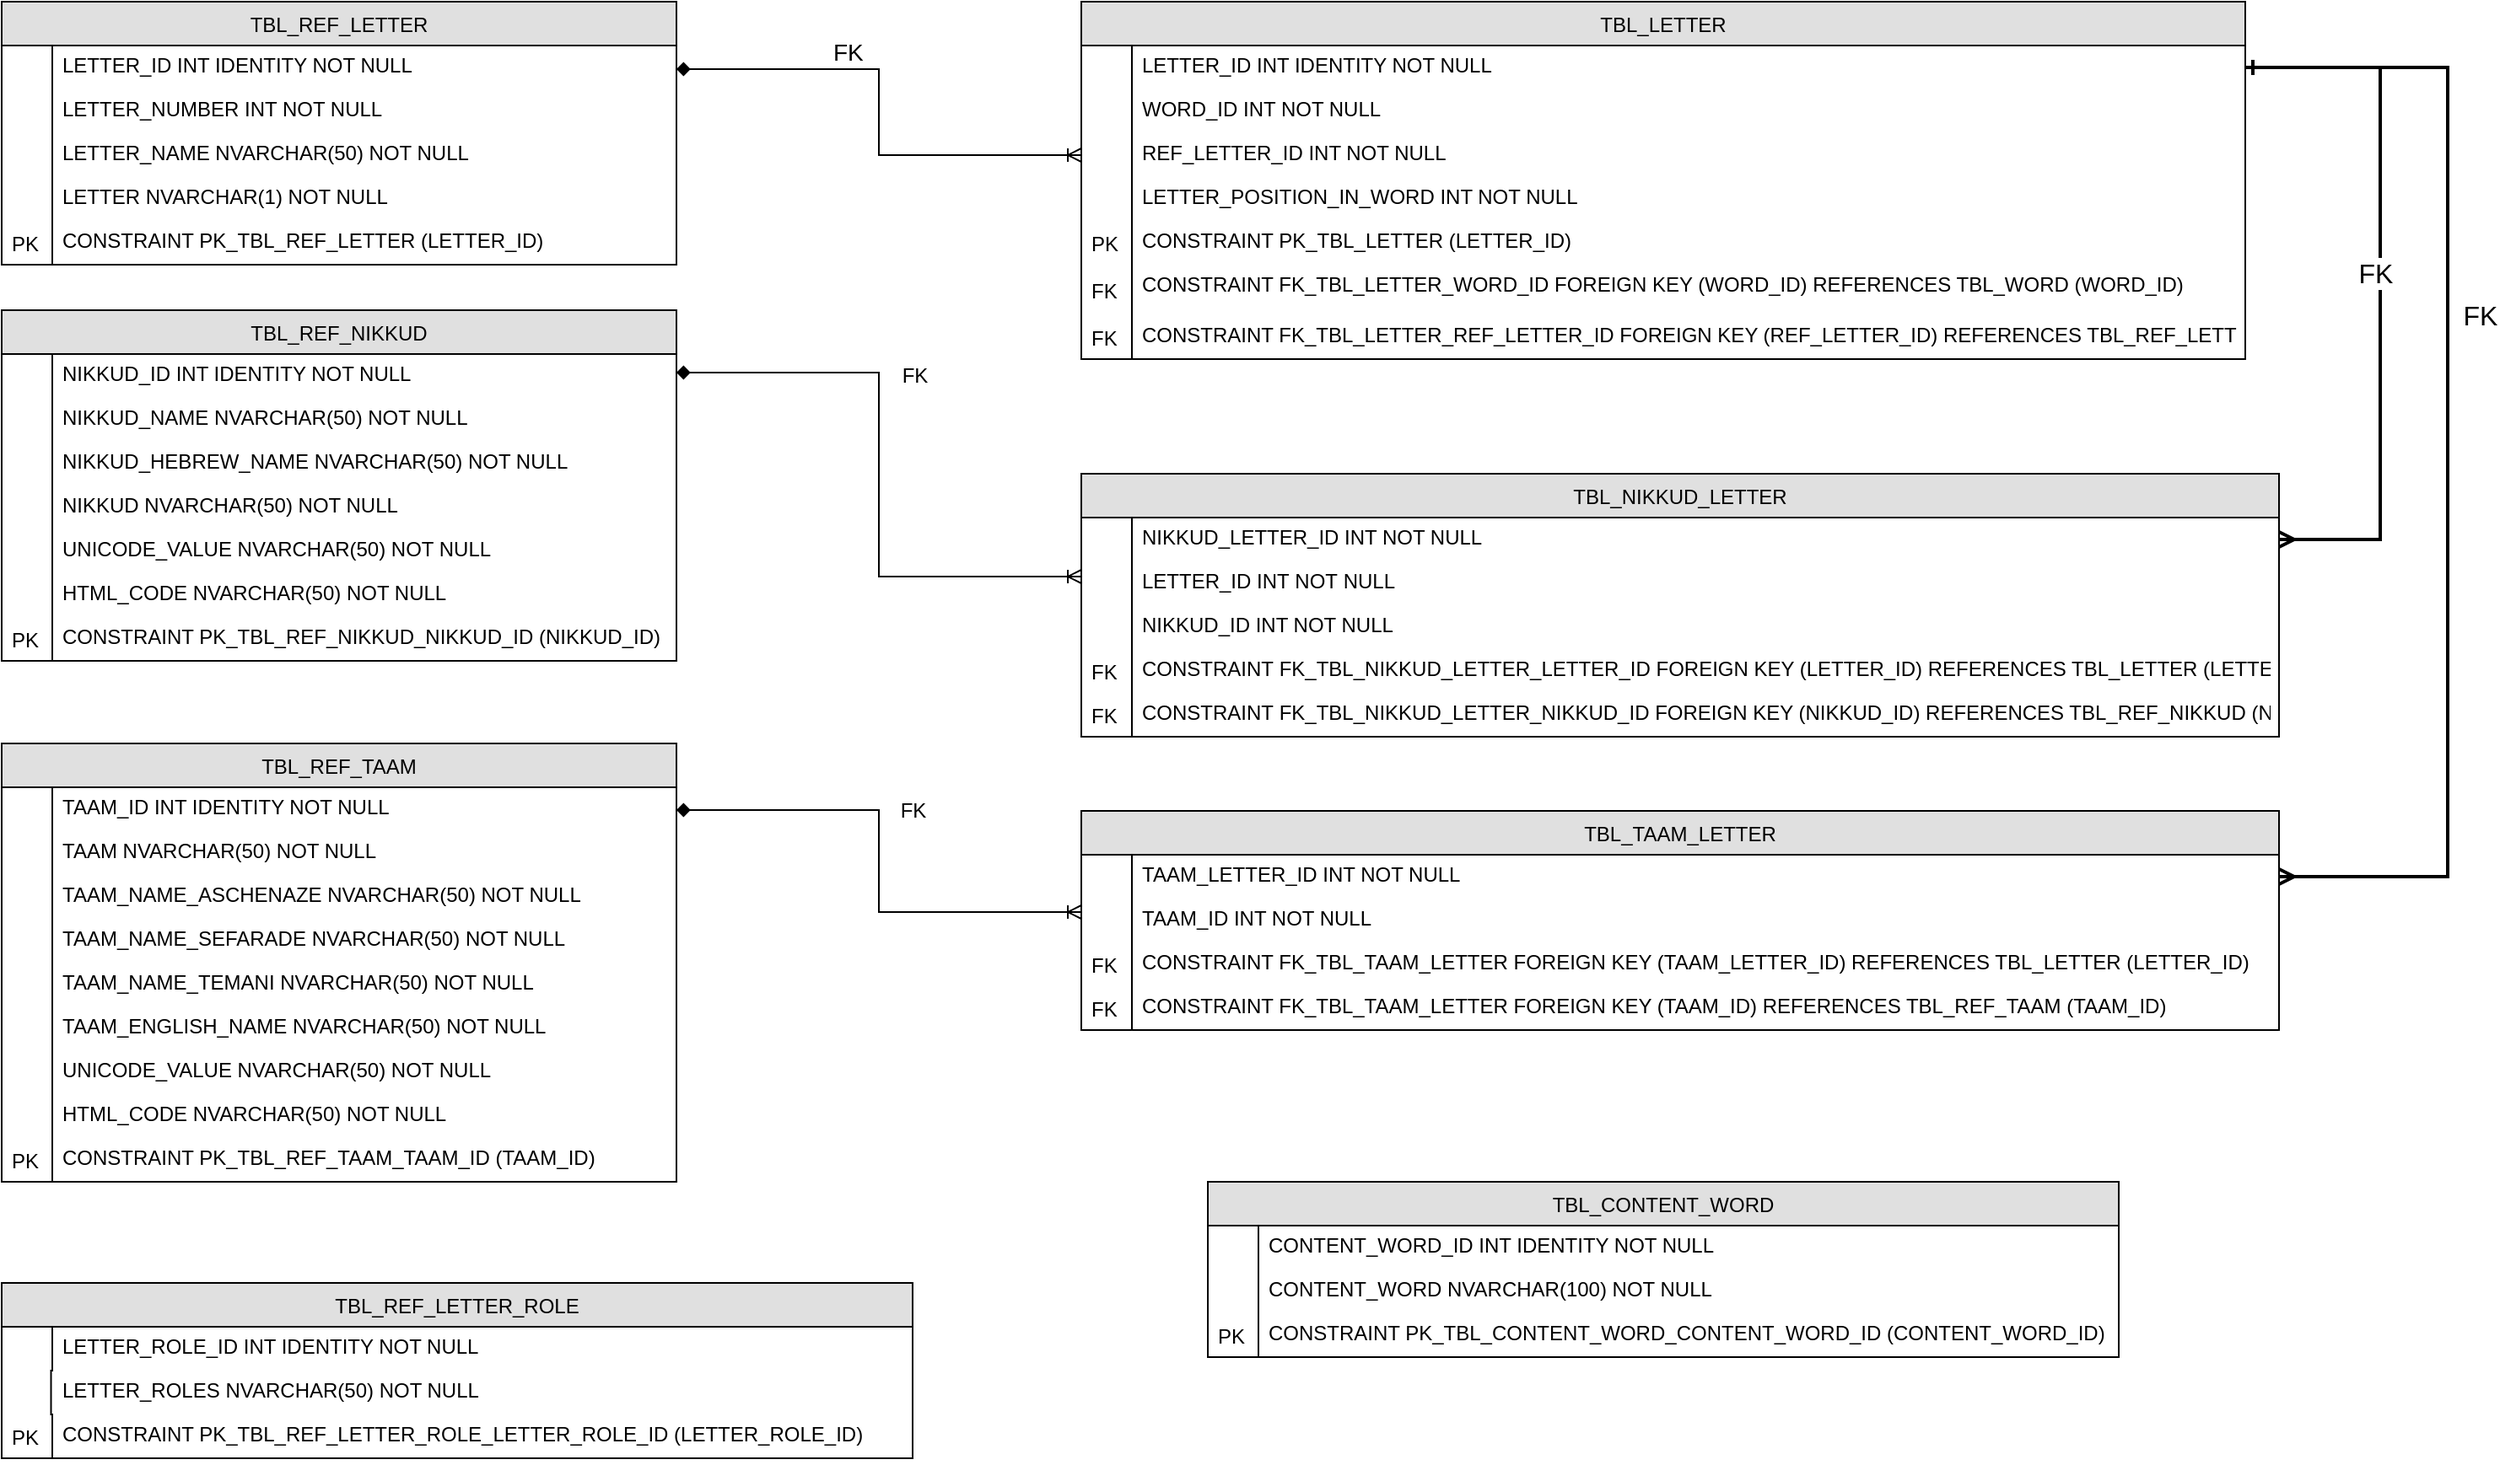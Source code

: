 <mxfile version="11.1.4" type="device"><diagram id="0fQR279YIONlSkgQ1Qsf" name="Page-1"><mxGraphModel dx="2333" dy="870" grid="1" gridSize="10" guides="1" tooltips="1" connect="1" arrows="1" fold="1" page="1" pageScale="1" pageWidth="850" pageHeight="1100" math="0" shadow="0"><root><mxCell id="0"/><mxCell id="1" parent="0"/><mxCell id="qwV2K2yi64I0TNvCEL9s-60" value="FK" style="text;html=1;resizable=0;points=[];autosize=1;align=left;verticalAlign=top;spacingTop=-4;fontSize=14;" parent="1" vertex="1"><mxGeometry x="371" y="59" width="30" height="20" as="geometry"/></mxCell><mxCell id="qwV2K2yi64I0TNvCEL9s-67" value="FK" style="text;html=1;resizable=0;points=[];autosize=1;align=left;verticalAlign=top;spacingTop=-4;fontSize=14;" parent="1" vertex="1"><mxGeometry x="780" y="200" width="30" height="20" as="geometry"/></mxCell><mxCell id="T5dnA-OT__qlVeze0-jV-1" value="TBL_REF_LETTER" style="swimlane;fontStyle=0;childLayout=stackLayout;horizontal=1;startSize=26;fillColor=#e0e0e0;horizontalStack=0;resizeParent=1;resizeLast=0;collapsible=1;marginBottom=0;swimlaneFillColor=#ffffff;align=center;" parent="1" vertex="1"><mxGeometry x="-120" y="40" width="400" height="156" as="geometry"/></mxCell><mxCell id="T5dnA-OT__qlVeze0-jV-2" value="LETTER_ID INT IDENTITY NOT NULL" style="shape=partialRectangle;top=0;left=0;right=0;bottom=0;align=left;verticalAlign=top;spacingTop=-2;fillColor=none;spacingLeft=34;spacingRight=4;overflow=hidden;rotatable=0;points=[[0,0.5],[1,0.5]];portConstraint=eastwest;dropTarget=0;" parent="T5dnA-OT__qlVeze0-jV-1" vertex="1"><mxGeometry y="26" width="400" height="26" as="geometry"/></mxCell><mxCell id="T5dnA-OT__qlVeze0-jV-3" value="" style="shape=partialRectangle;top=0;left=0;bottom=0;fillColor=none;align=left;verticalAlign=middle;spacingLeft=4;spacingRight=4;overflow=hidden;rotatable=0;points=[];portConstraint=eastwest;part=1;" parent="T5dnA-OT__qlVeze0-jV-2" vertex="1" connectable="0"><mxGeometry width="30" height="26" as="geometry"/></mxCell><mxCell id="T5dnA-OT__qlVeze0-jV-4" value="LETTER_NUMBER INT NOT NULL" style="shape=partialRectangle;top=0;left=0;right=0;bottom=0;align=left;verticalAlign=top;spacingTop=-2;fillColor=none;spacingLeft=34;spacingRight=4;overflow=hidden;rotatable=0;points=[[0,0.5],[1,0.5]];portConstraint=eastwest;dropTarget=0;" parent="T5dnA-OT__qlVeze0-jV-1" vertex="1"><mxGeometry y="52" width="400" height="26" as="geometry"/></mxCell><mxCell id="T5dnA-OT__qlVeze0-jV-5" value="" style="shape=partialRectangle;top=0;left=0;bottom=0;fillColor=none;align=left;verticalAlign=middle;spacingLeft=4;spacingRight=4;overflow=hidden;rotatable=0;points=[];portConstraint=eastwest;part=1;" parent="T5dnA-OT__qlVeze0-jV-4" vertex="1" connectable="0"><mxGeometry width="30" height="26" as="geometry"/></mxCell><mxCell id="T5dnA-OT__qlVeze0-jV-6" value="LETTER_NAME NVARCHAR(50) NOT NULL" style="shape=partialRectangle;top=0;left=0;right=0;bottom=0;align=left;verticalAlign=top;spacingTop=-2;fillColor=none;spacingLeft=34;spacingRight=4;overflow=hidden;rotatable=0;points=[[0,0.5],[1,0.5]];portConstraint=eastwest;dropTarget=0;" parent="T5dnA-OT__qlVeze0-jV-1" vertex="1"><mxGeometry y="78" width="400" height="26" as="geometry"/></mxCell><mxCell id="T5dnA-OT__qlVeze0-jV-7" value="" style="shape=partialRectangle;top=0;left=0;bottom=0;fillColor=none;align=left;verticalAlign=middle;spacingLeft=4;spacingRight=4;overflow=hidden;rotatable=0;points=[];portConstraint=eastwest;part=1;" parent="T5dnA-OT__qlVeze0-jV-6" vertex="1" connectable="0"><mxGeometry width="30" height="26" as="geometry"/></mxCell><mxCell id="T5dnA-OT__qlVeze0-jV-8" value="LETTER NVARCHAR(1) NOT NULL" style="shape=partialRectangle;top=0;left=0;right=0;bottom=0;align=left;verticalAlign=top;spacingTop=-2;fillColor=none;spacingLeft=34;spacingRight=4;overflow=hidden;rotatable=0;points=[[0,0.5],[1,0.5]];portConstraint=eastwest;dropTarget=0;" parent="T5dnA-OT__qlVeze0-jV-1" vertex="1"><mxGeometry y="104" width="400" height="26" as="geometry"/></mxCell><mxCell id="T5dnA-OT__qlVeze0-jV-9" value="" style="shape=partialRectangle;top=0;left=0;bottom=0;fillColor=none;align=left;verticalAlign=middle;spacingLeft=4;spacingRight=4;overflow=hidden;rotatable=0;points=[];portConstraint=eastwest;part=1;" parent="T5dnA-OT__qlVeze0-jV-8" vertex="1" connectable="0"><mxGeometry width="30" height="26" as="geometry"/></mxCell><mxCell id="T5dnA-OT__qlVeze0-jV-10" value="CONSTRAINT PK_TBL_REF_LETTER  (LETTER_ID)" style="shape=partialRectangle;top=0;left=0;right=0;bottom=0;align=left;verticalAlign=top;spacingTop=-2;fillColor=none;spacingLeft=34;spacingRight=4;overflow=hidden;rotatable=0;points=[[0,0.5],[1,0.5]];portConstraint=eastwest;dropTarget=0;" parent="T5dnA-OT__qlVeze0-jV-1" vertex="1"><mxGeometry y="130" width="400" height="26" as="geometry"/></mxCell><mxCell id="T5dnA-OT__qlVeze0-jV-11" value="PK" style="shape=partialRectangle;top=0;left=0;bottom=0;fillColor=none;align=left;verticalAlign=middle;spacingLeft=4;spacingRight=4;overflow=hidden;rotatable=0;points=[];portConstraint=eastwest;part=1;" parent="T5dnA-OT__qlVeze0-jV-10" vertex="1" connectable="0"><mxGeometry width="30" height="26" as="geometry"/></mxCell><mxCell id="T5dnA-OT__qlVeze0-jV-13" style="edgeStyle=orthogonalEdgeStyle;rounded=0;orthogonalLoop=1;jettySize=auto;html=1;entryX=0;entryY=0.5;entryDx=0;entryDy=0;startArrow=diamond;startFill=1;endArrow=ERoneToMany;endFill=0;fontSize=14;" parent="1" edge="1"><mxGeometry relative="1" as="geometry"><mxPoint x="280" y="80" as="sourcePoint"/><mxPoint x="520" y="131" as="targetPoint"/><Array as="points"><mxPoint x="280" y="80"/><mxPoint x="400" y="80"/><mxPoint x="400" y="131"/></Array></mxGeometry></mxCell><mxCell id="T5dnA-OT__qlVeze0-jV-14" value="TBL_REF_NIKKUD" style="swimlane;fontStyle=0;childLayout=stackLayout;horizontal=1;startSize=26;fillColor=#e0e0e0;horizontalStack=0;resizeParent=1;resizeLast=0;collapsible=1;marginBottom=0;swimlaneFillColor=#ffffff;align=center;" parent="1" vertex="1"><mxGeometry x="-120" y="223" width="400" height="208" as="geometry"/></mxCell><mxCell id="T5dnA-OT__qlVeze0-jV-15" value="NIKKUD_ID INT IDENTITY NOT NULL" style="shape=partialRectangle;top=0;left=0;right=0;bottom=0;align=left;verticalAlign=top;spacingTop=-2;fillColor=none;spacingLeft=34;spacingRight=4;overflow=hidden;rotatable=0;points=[[0,0.5],[1,0.5]];portConstraint=eastwest;dropTarget=0;" parent="T5dnA-OT__qlVeze0-jV-14" vertex="1"><mxGeometry y="26" width="400" height="26" as="geometry"/></mxCell><mxCell id="T5dnA-OT__qlVeze0-jV-16" value="" style="shape=partialRectangle;top=0;left=0;bottom=0;fillColor=none;align=left;verticalAlign=middle;spacingLeft=4;spacingRight=4;overflow=hidden;rotatable=0;points=[];portConstraint=eastwest;part=1;" parent="T5dnA-OT__qlVeze0-jV-15" vertex="1" connectable="0"><mxGeometry width="30" height="26" as="geometry"/></mxCell><mxCell id="T5dnA-OT__qlVeze0-jV-17" value="NIKKUD_NAME NVARCHAR(50) NOT NULL" style="shape=partialRectangle;top=0;left=0;right=0;bottom=0;align=left;verticalAlign=top;spacingTop=-2;fillColor=none;spacingLeft=34;spacingRight=4;overflow=hidden;rotatable=0;points=[[0,0.5],[1,0.5]];portConstraint=eastwest;dropTarget=0;" parent="T5dnA-OT__qlVeze0-jV-14" vertex="1"><mxGeometry y="52" width="400" height="26" as="geometry"/></mxCell><mxCell id="T5dnA-OT__qlVeze0-jV-18" value="" style="shape=partialRectangle;top=0;left=0;bottom=0;fillColor=none;align=left;verticalAlign=middle;spacingLeft=4;spacingRight=4;overflow=hidden;rotatable=0;points=[];portConstraint=eastwest;part=1;" parent="T5dnA-OT__qlVeze0-jV-17" vertex="1" connectable="0"><mxGeometry width="30" height="26" as="geometry"/></mxCell><mxCell id="T5dnA-OT__qlVeze0-jV-19" value="NIKKUD_HEBREW_NAME NVARCHAR(50) NOT NULL" style="shape=partialRectangle;top=0;left=0;right=0;bottom=0;align=left;verticalAlign=top;spacingTop=-2;fillColor=none;spacingLeft=34;spacingRight=4;overflow=hidden;rotatable=0;points=[[0,0.5],[1,0.5]];portConstraint=eastwest;dropTarget=0;" parent="T5dnA-OT__qlVeze0-jV-14" vertex="1"><mxGeometry y="78" width="400" height="26" as="geometry"/></mxCell><mxCell id="T5dnA-OT__qlVeze0-jV-20" value="" style="shape=partialRectangle;top=0;left=0;bottom=0;fillColor=none;align=left;verticalAlign=middle;spacingLeft=4;spacingRight=4;overflow=hidden;rotatable=0;points=[];portConstraint=eastwest;part=1;" parent="T5dnA-OT__qlVeze0-jV-19" vertex="1" connectable="0"><mxGeometry width="30" height="26" as="geometry"/></mxCell><mxCell id="T5dnA-OT__qlVeze0-jV-21" value="NIKKUD NVARCHAR(50) NOT NULL" style="shape=partialRectangle;top=0;left=0;right=0;bottom=0;align=left;verticalAlign=top;spacingTop=-2;fillColor=none;spacingLeft=34;spacingRight=4;overflow=hidden;rotatable=0;points=[[0,0.5],[1,0.5]];portConstraint=eastwest;dropTarget=0;" parent="T5dnA-OT__qlVeze0-jV-14" vertex="1"><mxGeometry y="104" width="400" height="26" as="geometry"/></mxCell><mxCell id="T5dnA-OT__qlVeze0-jV-22" value="" style="shape=partialRectangle;top=0;left=0;bottom=0;fillColor=none;align=left;verticalAlign=middle;spacingLeft=4;spacingRight=4;overflow=hidden;rotatable=0;points=[];portConstraint=eastwest;part=1;" parent="T5dnA-OT__qlVeze0-jV-21" vertex="1" connectable="0"><mxGeometry width="30" height="26" as="geometry"/></mxCell><mxCell id="T5dnA-OT__qlVeze0-jV-23" value="UNICODE_VALUE NVARCHAR(50) NOT NULL" style="shape=partialRectangle;top=0;left=0;right=0;bottom=0;align=left;verticalAlign=top;spacingTop=-2;fillColor=none;spacingLeft=34;spacingRight=4;overflow=hidden;rotatable=0;points=[[0,0.5],[1,0.5]];portConstraint=eastwest;dropTarget=0;" parent="T5dnA-OT__qlVeze0-jV-14" vertex="1"><mxGeometry y="130" width="400" height="26" as="geometry"/></mxCell><mxCell id="T5dnA-OT__qlVeze0-jV-24" value="" style="shape=partialRectangle;top=0;left=0;bottom=0;fillColor=none;align=left;verticalAlign=middle;spacingLeft=4;spacingRight=4;overflow=hidden;rotatable=0;points=[];portConstraint=eastwest;part=1;" parent="T5dnA-OT__qlVeze0-jV-23" vertex="1" connectable="0"><mxGeometry width="30" height="26" as="geometry"/></mxCell><mxCell id="T5dnA-OT__qlVeze0-jV-25" value="HTML_CODE NVARCHAR(50) NOT NULL" style="shape=partialRectangle;top=0;left=0;right=0;bottom=0;align=left;verticalAlign=top;spacingTop=-2;fillColor=none;spacingLeft=34;spacingRight=4;overflow=hidden;rotatable=0;points=[[0,0.5],[1,0.5]];portConstraint=eastwest;dropTarget=0;" parent="T5dnA-OT__qlVeze0-jV-14" vertex="1"><mxGeometry y="156" width="400" height="26" as="geometry"/></mxCell><mxCell id="T5dnA-OT__qlVeze0-jV-26" value="" style="shape=partialRectangle;top=0;left=0;bottom=0;fillColor=none;align=left;verticalAlign=middle;spacingLeft=4;spacingRight=4;overflow=hidden;rotatable=0;points=[];portConstraint=eastwest;part=1;" parent="T5dnA-OT__qlVeze0-jV-25" vertex="1" connectable="0"><mxGeometry width="30" height="26" as="geometry"/></mxCell><mxCell id="T5dnA-OT__qlVeze0-jV-27" value="CONSTRAINT PK_TBL_REF_NIKKUD_NIKKUD_ID  (NIKKUD_ID)" style="shape=partialRectangle;top=0;left=0;right=0;bottom=0;align=left;verticalAlign=top;spacingTop=-2;fillColor=none;spacingLeft=34;spacingRight=4;overflow=hidden;rotatable=0;points=[[0,0.5],[1,0.5]];portConstraint=eastwest;dropTarget=0;" parent="T5dnA-OT__qlVeze0-jV-14" vertex="1"><mxGeometry y="182" width="400" height="26" as="geometry"/></mxCell><mxCell id="T5dnA-OT__qlVeze0-jV-28" value="PK" style="shape=partialRectangle;top=0;left=0;bottom=0;fillColor=none;align=left;verticalAlign=middle;spacingLeft=4;spacingRight=4;overflow=hidden;rotatable=0;points=[];portConstraint=eastwest;part=1;" parent="T5dnA-OT__qlVeze0-jV-27" vertex="1" connectable="0"><mxGeometry width="30" height="26" as="geometry"/></mxCell><mxCell id="T5dnA-OT__qlVeze0-jV-30" value="TBL_REF_TAAM" style="swimlane;fontStyle=0;childLayout=stackLayout;horizontal=1;startSize=26;fillColor=#e0e0e0;horizontalStack=0;resizeParent=1;resizeLast=0;collapsible=1;marginBottom=0;swimlaneFillColor=#ffffff;align=center;" parent="1" vertex="1"><mxGeometry x="-120" y="480" width="400" height="260" as="geometry"/></mxCell><mxCell id="T5dnA-OT__qlVeze0-jV-31" value="TAAM_ID INT IDENTITY NOT NULL" style="shape=partialRectangle;top=0;left=0;right=0;bottom=0;align=left;verticalAlign=top;spacingTop=-2;fillColor=none;spacingLeft=34;spacingRight=4;overflow=hidden;rotatable=0;points=[[0,0.5],[1,0.5]];portConstraint=eastwest;dropTarget=0;" parent="T5dnA-OT__qlVeze0-jV-30" vertex="1"><mxGeometry y="26" width="400" height="26" as="geometry"/></mxCell><mxCell id="T5dnA-OT__qlVeze0-jV-32" value="" style="shape=partialRectangle;top=0;left=0;bottom=0;fillColor=none;align=left;verticalAlign=middle;spacingLeft=4;spacingRight=4;overflow=hidden;rotatable=0;points=[];portConstraint=eastwest;part=1;" parent="T5dnA-OT__qlVeze0-jV-31" vertex="1" connectable="0"><mxGeometry width="30" height="26" as="geometry"/></mxCell><mxCell id="T5dnA-OT__qlVeze0-jV-33" value="TAAM NVARCHAR(50) NOT NULL" style="shape=partialRectangle;top=0;left=0;right=0;bottom=0;align=left;verticalAlign=top;spacingTop=-2;fillColor=none;spacingLeft=34;spacingRight=4;overflow=hidden;rotatable=0;points=[[0,0.5],[1,0.5]];portConstraint=eastwest;dropTarget=0;" parent="T5dnA-OT__qlVeze0-jV-30" vertex="1"><mxGeometry y="52" width="400" height="26" as="geometry"/></mxCell><mxCell id="T5dnA-OT__qlVeze0-jV-34" value="" style="shape=partialRectangle;top=0;left=0;bottom=0;fillColor=none;align=left;verticalAlign=middle;spacingLeft=4;spacingRight=4;overflow=hidden;rotatable=0;points=[];portConstraint=eastwest;part=1;" parent="T5dnA-OT__qlVeze0-jV-33" vertex="1" connectable="0"><mxGeometry width="30" height="26" as="geometry"/></mxCell><mxCell id="T5dnA-OT__qlVeze0-jV-35" value="TAAM_NAME_ASCHENAZE NVARCHAR(50) NOT NULL" style="shape=partialRectangle;top=0;left=0;right=0;bottom=0;align=left;verticalAlign=top;spacingTop=-2;fillColor=none;spacingLeft=34;spacingRight=4;overflow=hidden;rotatable=0;points=[[0,0.5],[1,0.5]];portConstraint=eastwest;dropTarget=0;" parent="T5dnA-OT__qlVeze0-jV-30" vertex="1"><mxGeometry y="78" width="400" height="26" as="geometry"/></mxCell><mxCell id="T5dnA-OT__qlVeze0-jV-36" value="" style="shape=partialRectangle;top=0;left=0;bottom=0;fillColor=none;align=left;verticalAlign=middle;spacingLeft=4;spacingRight=4;overflow=hidden;rotatable=0;points=[];portConstraint=eastwest;part=1;" parent="T5dnA-OT__qlVeze0-jV-35" vertex="1" connectable="0"><mxGeometry width="30" height="26" as="geometry"/></mxCell><mxCell id="T5dnA-OT__qlVeze0-jV-37" value="TAAM_NAME_SEFARADE NVARCHAR(50) NOT NULL" style="shape=partialRectangle;top=0;left=0;right=0;bottom=0;align=left;verticalAlign=top;spacingTop=-2;fillColor=none;spacingLeft=34;spacingRight=4;overflow=hidden;rotatable=0;points=[[0,0.5],[1,0.5]];portConstraint=eastwest;dropTarget=0;" parent="T5dnA-OT__qlVeze0-jV-30" vertex="1"><mxGeometry y="104" width="400" height="26" as="geometry"/></mxCell><mxCell id="T5dnA-OT__qlVeze0-jV-38" value="" style="shape=partialRectangle;top=0;left=0;bottom=0;fillColor=none;align=left;verticalAlign=middle;spacingLeft=4;spacingRight=4;overflow=hidden;rotatable=0;points=[];portConstraint=eastwest;part=1;" parent="T5dnA-OT__qlVeze0-jV-37" vertex="1" connectable="0"><mxGeometry width="30" height="26" as="geometry"/></mxCell><mxCell id="T5dnA-OT__qlVeze0-jV-39" value="TAAM_NAME_TEMANI NVARCHAR(50) NOT NULL" style="shape=partialRectangle;top=0;left=0;right=0;bottom=0;align=left;verticalAlign=top;spacingTop=-2;fillColor=none;spacingLeft=34;spacingRight=4;overflow=hidden;rotatable=0;points=[[0,0.5],[1,0.5]];portConstraint=eastwest;dropTarget=0;" parent="T5dnA-OT__qlVeze0-jV-30" vertex="1"><mxGeometry y="130" width="400" height="26" as="geometry"/></mxCell><mxCell id="T5dnA-OT__qlVeze0-jV-40" value="" style="shape=partialRectangle;top=0;left=0;bottom=0;fillColor=none;align=left;verticalAlign=middle;spacingLeft=4;spacingRight=4;overflow=hidden;rotatable=0;points=[];portConstraint=eastwest;part=1;" parent="T5dnA-OT__qlVeze0-jV-39" vertex="1" connectable="0"><mxGeometry width="30" height="26" as="geometry"/></mxCell><mxCell id="T5dnA-OT__qlVeze0-jV-41" value="TAAM_ENGLISH_NAME NVARCHAR(50) NOT NULL" style="shape=partialRectangle;top=0;left=0;right=0;bottom=0;align=left;verticalAlign=top;spacingTop=-2;fillColor=none;spacingLeft=34;spacingRight=4;overflow=hidden;rotatable=0;points=[[0,0.5],[1,0.5]];portConstraint=eastwest;dropTarget=0;" parent="T5dnA-OT__qlVeze0-jV-30" vertex="1"><mxGeometry y="156" width="400" height="26" as="geometry"/></mxCell><mxCell id="T5dnA-OT__qlVeze0-jV-42" value="" style="shape=partialRectangle;top=0;left=0;bottom=0;fillColor=none;align=left;verticalAlign=middle;spacingLeft=4;spacingRight=4;overflow=hidden;rotatable=0;points=[];portConstraint=eastwest;part=1;" parent="T5dnA-OT__qlVeze0-jV-41" vertex="1" connectable="0"><mxGeometry width="30" height="26" as="geometry"/></mxCell><mxCell id="T5dnA-OT__qlVeze0-jV-43" value="UNICODE_VALUE NVARCHAR(50) NOT NULL" style="shape=partialRectangle;top=0;left=0;right=0;bottom=0;align=left;verticalAlign=top;spacingTop=-2;fillColor=none;spacingLeft=34;spacingRight=4;overflow=hidden;rotatable=0;points=[[0,0.5],[1,0.5]];portConstraint=eastwest;dropTarget=0;" parent="T5dnA-OT__qlVeze0-jV-30" vertex="1"><mxGeometry y="182" width="400" height="26" as="geometry"/></mxCell><mxCell id="T5dnA-OT__qlVeze0-jV-44" value="" style="shape=partialRectangle;top=0;left=0;bottom=0;fillColor=none;align=left;verticalAlign=middle;spacingLeft=4;spacingRight=4;overflow=hidden;rotatable=0;points=[];portConstraint=eastwest;part=1;" parent="T5dnA-OT__qlVeze0-jV-43" vertex="1" connectable="0"><mxGeometry width="30" height="26" as="geometry"/></mxCell><mxCell id="T5dnA-OT__qlVeze0-jV-45" value="HTML_CODE NVARCHAR(50) NOT NULL" style="shape=partialRectangle;top=0;left=0;right=0;bottom=0;align=left;verticalAlign=top;spacingTop=-2;fillColor=none;spacingLeft=34;spacingRight=4;overflow=hidden;rotatable=0;points=[[0,0.5],[1,0.5]];portConstraint=eastwest;dropTarget=0;" parent="T5dnA-OT__qlVeze0-jV-30" vertex="1"><mxGeometry y="208" width="400" height="26" as="geometry"/></mxCell><mxCell id="T5dnA-OT__qlVeze0-jV-46" value="" style="shape=partialRectangle;top=0;left=0;bottom=0;fillColor=none;align=left;verticalAlign=middle;spacingLeft=4;spacingRight=4;overflow=hidden;rotatable=0;points=[];portConstraint=eastwest;part=1;" parent="T5dnA-OT__qlVeze0-jV-45" vertex="1" connectable="0"><mxGeometry width="30" height="26" as="geometry"/></mxCell><mxCell id="T5dnA-OT__qlVeze0-jV-47" value="CONSTRAINT PK_TBL_REF_TAAM_TAAM_ID  (TAAM_ID)" style="shape=partialRectangle;top=0;left=0;right=0;bottom=0;align=left;verticalAlign=top;spacingTop=-2;fillColor=none;spacingLeft=34;spacingRight=4;overflow=hidden;rotatable=0;points=[[0,0.5],[1,0.5]];portConstraint=eastwest;dropTarget=0;" parent="T5dnA-OT__qlVeze0-jV-30" vertex="1"><mxGeometry y="234" width="400" height="26" as="geometry"/></mxCell><mxCell id="T5dnA-OT__qlVeze0-jV-48" value="PK" style="shape=partialRectangle;top=0;left=0;bottom=0;fillColor=none;align=left;verticalAlign=middle;spacingLeft=4;spacingRight=4;overflow=hidden;rotatable=0;points=[];portConstraint=eastwest;part=1;" parent="T5dnA-OT__qlVeze0-jV-47" vertex="1" connectable="0"><mxGeometry width="30" height="26" as="geometry"/></mxCell><mxCell id="T5dnA-OT__qlVeze0-jV-49" value="TBL_REF_LETTER_ROLE" style="swimlane;fontStyle=0;childLayout=stackLayout;horizontal=1;startSize=26;fillColor=#e0e0e0;horizontalStack=0;resizeParent=1;resizeLast=0;collapsible=1;marginBottom=0;swimlaneFillColor=#ffffff;align=center;" parent="1" vertex="1"><mxGeometry x="-120" y="800" width="540" height="104" as="geometry"/></mxCell><mxCell id="T5dnA-OT__qlVeze0-jV-50" value="LETTER_ROLE_ID INT IDENTITY NOT NULL" style="shape=partialRectangle;top=0;left=0;right=0;bottom=0;align=left;verticalAlign=top;spacingTop=-2;fillColor=none;spacingLeft=34;spacingRight=4;overflow=hidden;rotatable=0;points=[[0,0.5],[1,0.5]];portConstraint=eastwest;dropTarget=0;" parent="T5dnA-OT__qlVeze0-jV-49" vertex="1"><mxGeometry y="26" width="540" height="26" as="geometry"/></mxCell><mxCell id="T5dnA-OT__qlVeze0-jV-51" value="" style="shape=partialRectangle;top=0;left=0;bottom=0;fillColor=none;align=left;verticalAlign=middle;spacingLeft=4;spacingRight=4;overflow=hidden;rotatable=0;points=[];portConstraint=eastwest;part=1;" parent="T5dnA-OT__qlVeze0-jV-50" vertex="1" connectable="0"><mxGeometry width="30" height="26" as="geometry"/></mxCell><mxCell id="T5dnA-OT__qlVeze0-jV-52" value="LETTER_ROLES NVARCHAR(50) NOT NULL" style="shape=partialRectangle;top=0;left=0;right=0;bottom=0;align=left;verticalAlign=top;spacingTop=-2;fillColor=none;spacingLeft=34;spacingRight=4;overflow=hidden;rotatable=0;points=[[0,0.5],[1,0.5]];portConstraint=eastwest;dropTarget=0;" parent="T5dnA-OT__qlVeze0-jV-49" vertex="1"><mxGeometry y="52" width="540" height="26" as="geometry"/></mxCell><mxCell id="T5dnA-OT__qlVeze0-jV-53" value="" style="shape=partialRectangle;top=0;left=0;bottom=0;fillColor=none;align=left;verticalAlign=middle;spacingLeft=4;spacingRight=4;overflow=hidden;rotatable=0;points=[];portConstraint=eastwest;part=1;" parent="T5dnA-OT__qlVeze0-jV-52" vertex="1" connectable="0"><mxGeometry width="29.25" height="26" as="geometry"/></mxCell><mxCell id="T5dnA-OT__qlVeze0-jV-54" value="CONSTRAINT PK_TBL_REF_LETTER_ROLE_LETTER_ROLE_ID  (LETTER_ROLE_ID)" style="shape=partialRectangle;top=0;left=0;right=0;bottom=0;align=left;verticalAlign=top;spacingTop=-2;fillColor=none;spacingLeft=34;spacingRight=4;overflow=hidden;rotatable=0;points=[[0,0.5],[1,0.5]];portConstraint=eastwest;dropTarget=0;" parent="T5dnA-OT__qlVeze0-jV-49" vertex="1"><mxGeometry y="78" width="540" height="26" as="geometry"/></mxCell><mxCell id="T5dnA-OT__qlVeze0-jV-55" value="PK" style="shape=partialRectangle;top=0;left=0;bottom=0;fillColor=none;align=left;verticalAlign=middle;spacingLeft=4;spacingRight=4;overflow=hidden;rotatable=0;points=[];portConstraint=eastwest;part=1;" parent="T5dnA-OT__qlVeze0-jV-54" vertex="1" connectable="0"><mxGeometry width="30" height="26" as="geometry"/></mxCell><mxCell id="T5dnA-OT__qlVeze0-jV-56" value="TBL_CONTENT_WORD" style="swimlane;fontStyle=0;childLayout=stackLayout;horizontal=1;startSize=26;fillColor=#e0e0e0;horizontalStack=0;resizeParent=1;resizeLast=0;collapsible=1;marginBottom=0;swimlaneFillColor=#ffffff;align=center;" parent="1" vertex="1"><mxGeometry x="595" y="740" width="540" height="104" as="geometry"/></mxCell><mxCell id="T5dnA-OT__qlVeze0-jV-57" value="CONTENT_WORD_ID INT IDENTITY NOT NULL" style="shape=partialRectangle;top=0;left=0;right=0;bottom=0;align=left;verticalAlign=top;spacingTop=-2;fillColor=none;spacingLeft=34;spacingRight=4;overflow=hidden;rotatable=0;points=[[0,0.5],[1,0.5]];portConstraint=eastwest;dropTarget=0;" parent="T5dnA-OT__qlVeze0-jV-56" vertex="1"><mxGeometry y="26" width="540" height="26" as="geometry"/></mxCell><mxCell id="T5dnA-OT__qlVeze0-jV-58" value="" style="shape=partialRectangle;top=0;left=0;bottom=0;fillColor=none;align=left;verticalAlign=middle;spacingLeft=4;spacingRight=4;overflow=hidden;rotatable=0;points=[];portConstraint=eastwest;part=1;" parent="T5dnA-OT__qlVeze0-jV-57" vertex="1" connectable="0"><mxGeometry width="30" height="26" as="geometry"/></mxCell><mxCell id="T5dnA-OT__qlVeze0-jV-59" value="CONTENT_WORD NVARCHAR(100) NOT NULL" style="shape=partialRectangle;top=0;left=0;right=0;bottom=0;align=left;verticalAlign=top;spacingTop=-2;fillColor=none;spacingLeft=34;spacingRight=4;overflow=hidden;rotatable=0;points=[[0,0.5],[1,0.5]];portConstraint=eastwest;dropTarget=0;" parent="T5dnA-OT__qlVeze0-jV-56" vertex="1"><mxGeometry y="52" width="540" height="26" as="geometry"/></mxCell><mxCell id="T5dnA-OT__qlVeze0-jV-60" value="" style="shape=partialRectangle;top=0;left=0;bottom=0;fillColor=none;align=left;verticalAlign=middle;spacingLeft=4;spacingRight=4;overflow=hidden;rotatable=0;points=[];portConstraint=eastwest;part=1;" parent="T5dnA-OT__qlVeze0-jV-59" vertex="1" connectable="0"><mxGeometry width="30" height="26" as="geometry"/></mxCell><mxCell id="T5dnA-OT__qlVeze0-jV-61" value="CONSTRAINT PK_TBL_CONTENT_WORD_CONTENT_WORD_ID  (CONTENT_WORD_ID)" style="shape=partialRectangle;top=0;left=0;right=0;bottom=0;align=left;verticalAlign=top;spacingTop=-2;fillColor=none;spacingLeft=34;spacingRight=4;overflow=hidden;rotatable=0;points=[[0,0.5],[1,0.5]];portConstraint=eastwest;dropTarget=0;" parent="T5dnA-OT__qlVeze0-jV-56" vertex="1"><mxGeometry y="78" width="540" height="26" as="geometry"/></mxCell><mxCell id="T5dnA-OT__qlVeze0-jV-62" value="PK" style="shape=partialRectangle;top=0;left=0;bottom=0;fillColor=none;align=left;verticalAlign=middle;spacingLeft=4;spacingRight=4;overflow=hidden;rotatable=0;points=[];portConstraint=eastwest;part=1;" parent="T5dnA-OT__qlVeze0-jV-61" vertex="1" connectable="0"><mxGeometry width="30" height="26" as="geometry"/></mxCell><mxCell id="T5dnA-OT__qlVeze0-jV-63" value="TBL_LETTER" style="swimlane;fontStyle=0;childLayout=stackLayout;horizontal=1;startSize=26;fillColor=#e0e0e0;horizontalStack=0;resizeParent=1;resizeLast=0;collapsible=1;marginBottom=0;swimlaneFillColor=#ffffff;align=center;" parent="1" vertex="1"><mxGeometry x="520" y="40" width="690" height="212" as="geometry"/></mxCell><mxCell id="T5dnA-OT__qlVeze0-jV-64" value="LETTER_ID INT IDENTITY NOT NULL" style="shape=partialRectangle;top=0;left=0;right=0;bottom=0;align=left;verticalAlign=top;spacingTop=-2;fillColor=none;spacingLeft=34;spacingRight=4;overflow=hidden;rotatable=0;points=[[0,0.5],[1,0.5]];portConstraint=eastwest;dropTarget=0;" parent="T5dnA-OT__qlVeze0-jV-63" vertex="1"><mxGeometry y="26" width="690" height="26" as="geometry"/></mxCell><mxCell id="T5dnA-OT__qlVeze0-jV-65" value="" style="shape=partialRectangle;top=0;left=0;bottom=0;fillColor=none;align=left;verticalAlign=middle;spacingLeft=4;spacingRight=4;overflow=hidden;rotatable=0;points=[];portConstraint=eastwest;part=1;" parent="T5dnA-OT__qlVeze0-jV-64" vertex="1" connectable="0"><mxGeometry width="30" height="26" as="geometry"/></mxCell><mxCell id="T5dnA-OT__qlVeze0-jV-66" value="WORD_ID INT NOT NULL" style="shape=partialRectangle;top=0;left=0;right=0;bottom=0;align=left;verticalAlign=top;spacingTop=-2;fillColor=none;spacingLeft=34;spacingRight=4;overflow=hidden;rotatable=0;points=[[0,0.5],[1,0.5]];portConstraint=eastwest;dropTarget=0;" parent="T5dnA-OT__qlVeze0-jV-63" vertex="1"><mxGeometry y="52" width="690" height="26" as="geometry"/></mxCell><mxCell id="T5dnA-OT__qlVeze0-jV-67" value="" style="shape=partialRectangle;top=0;left=0;bottom=0;fillColor=none;align=left;verticalAlign=middle;spacingLeft=4;spacingRight=4;overflow=hidden;rotatable=0;points=[];portConstraint=eastwest;part=1;" parent="T5dnA-OT__qlVeze0-jV-66" vertex="1" connectable="0"><mxGeometry width="30" height="26" as="geometry"/></mxCell><mxCell id="T5dnA-OT__qlVeze0-jV-68" value="REF_LETTER_ID INT NOT NULL" style="shape=partialRectangle;top=0;left=0;right=0;bottom=0;align=left;verticalAlign=top;spacingTop=-2;fillColor=none;spacingLeft=34;spacingRight=4;overflow=hidden;rotatable=0;points=[[0,0.5],[1,0.5]];portConstraint=eastwest;dropTarget=0;labelBackgroundColor=#ffffff;" parent="T5dnA-OT__qlVeze0-jV-63" vertex="1"><mxGeometry y="78" width="690" height="26" as="geometry"/></mxCell><mxCell id="T5dnA-OT__qlVeze0-jV-69" value="" style="shape=partialRectangle;top=0;left=0;bottom=0;fillColor=none;align=left;verticalAlign=middle;spacingLeft=4;spacingRight=4;overflow=hidden;rotatable=0;points=[];portConstraint=eastwest;part=1;" parent="T5dnA-OT__qlVeze0-jV-68" vertex="1" connectable="0"><mxGeometry width="30" height="26" as="geometry"/></mxCell><mxCell id="T5dnA-OT__qlVeze0-jV-70" value="LETTER_POSITION_IN_WORD INT NOT NULL" style="shape=partialRectangle;top=0;left=0;right=0;bottom=0;align=left;verticalAlign=top;spacingTop=-2;fillColor=none;spacingLeft=34;spacingRight=4;overflow=hidden;rotatable=0;points=[[0,0.5],[1,0.5]];portConstraint=eastwest;dropTarget=0;" parent="T5dnA-OT__qlVeze0-jV-63" vertex="1"><mxGeometry y="104" width="690" height="26" as="geometry"/></mxCell><mxCell id="T5dnA-OT__qlVeze0-jV-71" value="" style="shape=partialRectangle;top=0;left=0;bottom=0;fillColor=none;align=left;verticalAlign=middle;spacingLeft=4;spacingRight=4;overflow=hidden;rotatable=0;points=[];portConstraint=eastwest;part=1;" parent="T5dnA-OT__qlVeze0-jV-70" vertex="1" connectable="0"><mxGeometry width="30" height="26" as="geometry"/></mxCell><mxCell id="T5dnA-OT__qlVeze0-jV-72" value="CONSTRAINT PK_TBL_LETTER  (LETTER_ID)" style="shape=partialRectangle;top=0;left=0;right=0;bottom=0;align=left;verticalAlign=top;spacingTop=-2;fillColor=none;spacingLeft=34;spacingRight=4;overflow=hidden;rotatable=0;points=[[0,0.5],[1,0.5]];portConstraint=eastwest;dropTarget=0;" parent="T5dnA-OT__qlVeze0-jV-63" vertex="1"><mxGeometry y="130" width="690" height="26" as="geometry"/></mxCell><mxCell id="T5dnA-OT__qlVeze0-jV-73" value="PK" style="shape=partialRectangle;top=0;left=0;bottom=0;fillColor=none;align=left;verticalAlign=middle;spacingLeft=4;spacingRight=4;overflow=hidden;rotatable=0;points=[];portConstraint=eastwest;part=1;" parent="T5dnA-OT__qlVeze0-jV-72" vertex="1" connectable="0"><mxGeometry width="30" height="26" as="geometry"/></mxCell><mxCell id="T5dnA-OT__qlVeze0-jV-74" value="CONSTRAINT FK_TBL_LETTER_WORD_ID FOREIGN KEY (WORD_ID) REFERENCES TBL_WORD (WORD_ID)" style="shape=partialRectangle;top=0;left=0;right=0;bottom=0;align=left;verticalAlign=top;spacingTop=-2;fillColor=none;spacingLeft=34;spacingRight=4;overflow=hidden;rotatable=0;points=[[0,0.5],[1,0.5]];portConstraint=eastwest;dropTarget=0;" parent="T5dnA-OT__qlVeze0-jV-63" vertex="1"><mxGeometry y="156" width="690" height="30" as="geometry"/></mxCell><mxCell id="T5dnA-OT__qlVeze0-jV-75" value="FK" style="shape=partialRectangle;top=0;left=0;bottom=0;fillColor=none;align=left;verticalAlign=middle;spacingLeft=4;spacingRight=4;overflow=hidden;rotatable=0;points=[];portConstraint=eastwest;part=1;" parent="T5dnA-OT__qlVeze0-jV-74" vertex="1" connectable="0"><mxGeometry width="30" height="30" as="geometry"/></mxCell><mxCell id="T5dnA-OT__qlVeze0-jV-76" value="CONSTRAINT FK_TBL_LETTER_REF_LETTER_ID FOREIGN KEY (REF_LETTER_ID) REFERENCES TBL_REF_LETTER (LETTER_ID)" style="shape=partialRectangle;top=0;left=0;right=0;bottom=0;align=left;verticalAlign=top;spacingTop=-2;fillColor=none;spacingLeft=34;spacingRight=4;overflow=hidden;rotatable=0;points=[[0,0.5],[1,0.5]];portConstraint=eastwest;dropTarget=0;" parent="T5dnA-OT__qlVeze0-jV-63" vertex="1"><mxGeometry y="186" width="690" height="26" as="geometry"/></mxCell><mxCell id="T5dnA-OT__qlVeze0-jV-77" value="FK" style="shape=partialRectangle;top=0;left=0;bottom=0;fillColor=none;align=left;verticalAlign=middle;spacingLeft=4;spacingRight=4;overflow=hidden;rotatable=0;points=[];portConstraint=eastwest;part=1;" parent="T5dnA-OT__qlVeze0-jV-76" vertex="1" connectable="0"><mxGeometry width="30" height="26" as="geometry"/></mxCell><mxCell id="T5dnA-OT__qlVeze0-jV-94" value="TBL_NIKKUD_LETTER" style="swimlane;fontStyle=0;childLayout=stackLayout;horizontal=1;startSize=26;fillColor=#e0e0e0;horizontalStack=0;resizeParent=1;resizeLast=0;collapsible=1;marginBottom=0;swimlaneFillColor=#ffffff;align=center;" parent="1" vertex="1"><mxGeometry x="520" y="320" width="710" height="156" as="geometry"/></mxCell><mxCell id="T5dnA-OT__qlVeze0-jV-95" value="NIKKUD_LETTER_ID INT NOT NULL" style="shape=partialRectangle;top=0;left=0;right=0;bottom=0;align=left;verticalAlign=top;spacingTop=-2;fillColor=none;spacingLeft=34;spacingRight=4;overflow=hidden;rotatable=0;points=[[0,0.5],[1,0.5]];portConstraint=eastwest;dropTarget=0;" parent="T5dnA-OT__qlVeze0-jV-94" vertex="1"><mxGeometry y="26" width="710" height="26" as="geometry"/></mxCell><mxCell id="T5dnA-OT__qlVeze0-jV-96" value="" style="shape=partialRectangle;top=0;left=0;bottom=0;fillColor=none;align=left;verticalAlign=middle;spacingLeft=4;spacingRight=4;overflow=hidden;rotatable=0;points=[];portConstraint=eastwest;part=1;" parent="T5dnA-OT__qlVeze0-jV-95" vertex="1" connectable="0"><mxGeometry width="30" height="26" as="geometry"/></mxCell><mxCell id="T5dnA-OT__qlVeze0-jV-97" value="LETTER_ID INT NOT NULL" style="shape=partialRectangle;top=0;left=0;right=0;bottom=0;align=left;verticalAlign=top;spacingTop=-2;fillColor=none;spacingLeft=34;spacingRight=4;overflow=hidden;rotatable=0;points=[[0,0.5],[1,0.5]];portConstraint=eastwest;dropTarget=0;labelBackgroundColor=#ffffff;" parent="T5dnA-OT__qlVeze0-jV-94" vertex="1"><mxGeometry y="52" width="710" height="26" as="geometry"/></mxCell><mxCell id="T5dnA-OT__qlVeze0-jV-98" value="" style="shape=partialRectangle;top=0;left=0;bottom=0;fillColor=none;align=left;verticalAlign=middle;spacingLeft=4;spacingRight=4;overflow=hidden;rotatable=0;points=[];portConstraint=eastwest;part=1;" parent="T5dnA-OT__qlVeze0-jV-97" vertex="1" connectable="0"><mxGeometry width="30" height="26" as="geometry"/></mxCell><mxCell id="F-r6QWYUxPSqSw4az3B8-1" value="NIKKUD_ID INT NOT NULL" style="shape=partialRectangle;top=0;left=0;right=0;bottom=0;align=left;verticalAlign=top;spacingTop=-2;fillColor=none;spacingLeft=34;spacingRight=4;overflow=hidden;rotatable=0;points=[[0,0.5],[1,0.5]];portConstraint=eastwest;dropTarget=0;" vertex="1" parent="T5dnA-OT__qlVeze0-jV-94"><mxGeometry y="78" width="710" height="26" as="geometry"/></mxCell><mxCell id="F-r6QWYUxPSqSw4az3B8-2" value="" style="shape=partialRectangle;top=0;left=0;bottom=0;fillColor=none;align=left;verticalAlign=middle;spacingLeft=4;spacingRight=4;overflow=hidden;rotatable=0;points=[];portConstraint=eastwest;part=1;" vertex="1" connectable="0" parent="F-r6QWYUxPSqSw4az3B8-1"><mxGeometry width="30" height="26" as="geometry"/></mxCell><mxCell id="T5dnA-OT__qlVeze0-jV-99" value="CONSTRAINT FK_TBL_NIKKUD_LETTER_LETTER_ID FOREIGN KEY (LETTER_ID) REFERENCES TBL_LETTER (LETTER_ID)" style="shape=partialRectangle;top=0;left=0;right=0;bottom=0;align=left;verticalAlign=top;spacingTop=-2;fillColor=none;spacingLeft=34;spacingRight=4;overflow=hidden;rotatable=0;points=[[0,0.5],[1,0.5]];portConstraint=eastwest;dropTarget=0;labelBackgroundColor=#ffffff;" parent="T5dnA-OT__qlVeze0-jV-94" vertex="1"><mxGeometry y="104" width="710" height="26" as="geometry"/></mxCell><mxCell id="T5dnA-OT__qlVeze0-jV-100" value="FK" style="shape=partialRectangle;top=0;left=0;bottom=0;fillColor=none;align=left;verticalAlign=middle;spacingLeft=4;spacingRight=4;overflow=hidden;rotatable=0;points=[];portConstraint=eastwest;part=1;" parent="T5dnA-OT__qlVeze0-jV-99" vertex="1" connectable="0"><mxGeometry width="30" height="26" as="geometry"/></mxCell><mxCell id="T5dnA-OT__qlVeze0-jV-101" value="CONSTRAINT FK_TBL_NIKKUD_LETTER_NIKKUD_ID FOREIGN KEY (NIKKUD_ID) REFERENCES TBL_REF_NIKKUD (NIKKUD_ID)" style="shape=partialRectangle;top=0;left=0;right=0;bottom=0;align=left;verticalAlign=top;spacingTop=-2;fillColor=none;spacingLeft=34;spacingRight=4;overflow=hidden;rotatable=0;points=[[0,0.5],[1,0.5]];portConstraint=eastwest;dropTarget=0;" parent="T5dnA-OT__qlVeze0-jV-94" vertex="1"><mxGeometry y="130" width="710" height="26" as="geometry"/></mxCell><mxCell id="T5dnA-OT__qlVeze0-jV-102" value="FK" style="shape=partialRectangle;top=0;left=0;bottom=0;fillColor=none;align=left;verticalAlign=middle;spacingLeft=4;spacingRight=4;overflow=hidden;rotatable=0;points=[];portConstraint=eastwest;part=1;" parent="T5dnA-OT__qlVeze0-jV-101" vertex="1" connectable="0"><mxGeometry width="30" height="26" as="geometry"/></mxCell><mxCell id="T5dnA-OT__qlVeze0-jV-103" style="edgeStyle=orthogonalEdgeStyle;rounded=0;orthogonalLoop=1;jettySize=auto;html=1;entryX=0;entryY=0.5;entryDx=0;entryDy=0;startArrow=diamond;startFill=1;endArrow=ERoneToMany;endFill=0;fontSize=14;" parent="1" edge="1"><mxGeometry relative="1" as="geometry"><mxPoint x="280" y="260" as="sourcePoint"/><mxPoint x="520" y="381" as="targetPoint"/><Array as="points"><mxPoint x="280" y="260"/><mxPoint x="400" y="260"/><mxPoint x="400" y="381"/></Array></mxGeometry></mxCell><mxCell id="T5dnA-OT__qlVeze0-jV-107" value="TBL_TAAM_LETTER" style="swimlane;fontStyle=0;childLayout=stackLayout;horizontal=1;startSize=26;fillColor=#e0e0e0;horizontalStack=0;resizeParent=1;resizeLast=0;collapsible=1;marginBottom=0;swimlaneFillColor=#ffffff;align=center;" parent="1" vertex="1"><mxGeometry x="520" y="520" width="710" height="130" as="geometry"/></mxCell><mxCell id="T5dnA-OT__qlVeze0-jV-108" value="TAAM_LETTER_ID INT NOT NULL" style="shape=partialRectangle;top=0;left=0;right=0;bottom=0;align=left;verticalAlign=top;spacingTop=-2;fillColor=none;spacingLeft=34;spacingRight=4;overflow=hidden;rotatable=0;points=[[0,0.5],[1,0.5]];portConstraint=eastwest;dropTarget=0;" parent="T5dnA-OT__qlVeze0-jV-107" vertex="1"><mxGeometry y="26" width="710" height="26" as="geometry"/></mxCell><mxCell id="T5dnA-OT__qlVeze0-jV-109" value="" style="shape=partialRectangle;top=0;left=0;bottom=0;fillColor=none;align=left;verticalAlign=middle;spacingLeft=4;spacingRight=4;overflow=hidden;rotatable=0;points=[];portConstraint=eastwest;part=1;" parent="T5dnA-OT__qlVeze0-jV-108" vertex="1" connectable="0"><mxGeometry width="30" height="26" as="geometry"/></mxCell><mxCell id="T5dnA-OT__qlVeze0-jV-110" value="TAAM_ID INT NOT NULL" style="shape=partialRectangle;top=0;left=0;right=0;bottom=0;align=left;verticalAlign=top;spacingTop=-2;fillColor=none;spacingLeft=34;spacingRight=4;overflow=hidden;rotatable=0;points=[[0,0.5],[1,0.5]];portConstraint=eastwest;dropTarget=0;" parent="T5dnA-OT__qlVeze0-jV-107" vertex="1"><mxGeometry y="52" width="710" height="26" as="geometry"/></mxCell><mxCell id="T5dnA-OT__qlVeze0-jV-111" value="" style="shape=partialRectangle;top=0;left=0;bottom=0;fillColor=none;align=left;verticalAlign=middle;spacingLeft=4;spacingRight=4;overflow=hidden;rotatable=0;points=[];portConstraint=eastwest;part=1;" parent="T5dnA-OT__qlVeze0-jV-110" vertex="1" connectable="0"><mxGeometry width="30" height="26" as="geometry"/></mxCell><mxCell id="T5dnA-OT__qlVeze0-jV-112" value="CONSTRAINT FK_TBL_TAAM_LETTER FOREIGN KEY (TAAM_LETTER_ID) REFERENCES TBL_LETTER (LETTER_ID)" style="shape=partialRectangle;top=0;left=0;right=0;bottom=0;align=left;verticalAlign=top;spacingTop=-2;fillColor=none;spacingLeft=34;spacingRight=4;overflow=hidden;rotatable=0;points=[[0,0.5],[1,0.5]];portConstraint=eastwest;dropTarget=0;" parent="T5dnA-OT__qlVeze0-jV-107" vertex="1"><mxGeometry y="78" width="710" height="26" as="geometry"/></mxCell><mxCell id="T5dnA-OT__qlVeze0-jV-113" value="FK" style="shape=partialRectangle;top=0;left=0;bottom=0;fillColor=none;align=left;verticalAlign=middle;spacingLeft=4;spacingRight=4;overflow=hidden;rotatable=0;points=[];portConstraint=eastwest;part=1;" parent="T5dnA-OT__qlVeze0-jV-112" vertex="1" connectable="0"><mxGeometry width="30" height="26" as="geometry"/></mxCell><mxCell id="T5dnA-OT__qlVeze0-jV-114" value="CONSTRAINT FK_TBL_TAAM_LETTER FOREIGN KEY (TAAM_ID) REFERENCES TBL_REF_TAAM (TAAM_ID)" style="shape=partialRectangle;top=0;left=0;right=0;bottom=0;align=left;verticalAlign=top;spacingTop=-2;fillColor=none;spacingLeft=34;spacingRight=4;overflow=hidden;rotatable=0;points=[[0,0.5],[1,0.5]];portConstraint=eastwest;dropTarget=0;" parent="T5dnA-OT__qlVeze0-jV-107" vertex="1"><mxGeometry y="104" width="710" height="26" as="geometry"/></mxCell><mxCell id="T5dnA-OT__qlVeze0-jV-115" value="FK" style="shape=partialRectangle;top=0;left=0;bottom=0;fillColor=none;align=left;verticalAlign=middle;spacingLeft=4;spacingRight=4;overflow=hidden;rotatable=0;points=[];portConstraint=eastwest;part=1;" parent="T5dnA-OT__qlVeze0-jV-114" vertex="1" connectable="0"><mxGeometry width="30" height="26" as="geometry"/></mxCell><mxCell id="T5dnA-OT__qlVeze0-jV-116" style="edgeStyle=orthogonalEdgeStyle;rounded=0;orthogonalLoop=1;jettySize=auto;html=1;startArrow=diamond;startFill=1;endArrow=ERoneToMany;endFill=0;fontSize=14;" parent="T5dnA-OT__qlVeze0-jV-107" edge="1"><mxGeometry relative="1" as="geometry"><mxPoint x="-240" y="-0.5" as="sourcePoint"/><mxPoint y="60" as="targetPoint"/><Array as="points"><mxPoint x="-120"/><mxPoint x="-120" y="60"/><mxPoint y="60"/></Array></mxGeometry></mxCell><mxCell id="T5dnA-OT__qlVeze0-jV-117" value="FK" style="text;html=1;align=center;verticalAlign=middle;resizable=0;points=[];labelBackgroundColor=#ffffff;" parent="T5dnA-OT__qlVeze0-jV-116" vertex="1" connectable="0"><mxGeometry x="-0.2" y="-13" relative="1" as="geometry"><mxPoint x="33" as="offset"/></mxGeometry></mxCell><mxCell id="T5dnA-OT__qlVeze0-jV-118" value="FK" style="text;html=1;align=center;verticalAlign=middle;resizable=0;points=[];autosize=1;" parent="1" vertex="1"><mxGeometry x="406" y="252" width="30" height="20" as="geometry"/></mxCell><mxCell id="dhAXE_ou2pZV2enL2VRS-1" style="edgeStyle=orthogonalEdgeStyle;rounded=0;orthogonalLoop=1;jettySize=auto;html=1;exitX=1;exitY=0.5;exitDx=0;exitDy=0;entryX=1;entryY=0.5;entryDx=0;entryDy=0;startArrow=ERmany;startFill=0;endArrow=ERone;endFill=0;strokeWidth=2;" parent="1" source="T5dnA-OT__qlVeze0-jV-108" target="T5dnA-OT__qlVeze0-jV-64" edge="1"><mxGeometry relative="1" as="geometry"><Array as="points"><mxPoint x="1330" y="559"/><mxPoint x="1330" y="79"/></Array></mxGeometry></mxCell><mxCell id="dhAXE_ou2pZV2enL2VRS-3" style="edgeStyle=orthogonalEdgeStyle;rounded=0;orthogonalLoop=1;jettySize=auto;html=1;exitX=1;exitY=0.5;exitDx=0;exitDy=0;entryX=1;entryY=0.5;entryDx=0;entryDy=0;startArrow=ERmany;startFill=0;endArrow=ERone;endFill=0;strokeWidth=2;" parent="1" source="T5dnA-OT__qlVeze0-jV-95" target="T5dnA-OT__qlVeze0-jV-64" edge="1"><mxGeometry relative="1" as="geometry"><Array as="points"><mxPoint x="1290" y="359"/><mxPoint x="1290" y="79"/></Array></mxGeometry></mxCell><mxCell id="dhAXE_ou2pZV2enL2VRS-4" value="FK" style="text;html=1;align=center;verticalAlign=middle;resizable=0;points=[];labelBackgroundColor=#ffffff;fontSize=16;" parent="dhAXE_ou2pZV2enL2VRS-3" vertex="1" connectable="0"><mxGeometry x="0.04" y="3" relative="1" as="geometry"><mxPoint as="offset"/></mxGeometry></mxCell><mxCell id="dhAXE_ou2pZV2enL2VRS-5" value="FK" style="text;html=1;align=center;verticalAlign=middle;resizable=0;points=[];labelBackgroundColor=#ffffff;fontSize=16;" parent="1" vertex="1" connectable="0"><mxGeometry x="1360" y="230.003" as="geometry"><mxPoint x="-11" y="-4" as="offset"/></mxGeometry></mxCell></root></mxGraphModel></diagram></mxfile>